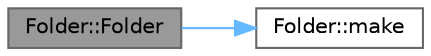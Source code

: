 digraph "Folder::Folder"
{
 // LATEX_PDF_SIZE
  bgcolor="transparent";
  edge [fontname=Helvetica,fontsize=10,labelfontname=Helvetica,labelfontsize=10];
  node [fontname=Helvetica,fontsize=10,shape=box,height=0.2,width=0.4];
  rankdir="LR";
  Node1 [id="Node000001",label="Folder::Folder",height=0.2,width=0.4,color="gray40", fillcolor="grey60", style="filled", fontcolor="black",tooltip="Turns a string to a folder's name."];
  Node1 -> Node2 [id="edge1_Node000001_Node000002",color="steelblue1",style="solid",tooltip=" "];
  Node2 [id="Node000002",label="Folder::make",height=0.2,width=0.4,color="grey40", fillcolor="white", style="filled",URL="$class_folder.html#aa44e788d9bbd8cff0232ea6630c1ff82",tooltip=" "];
}
